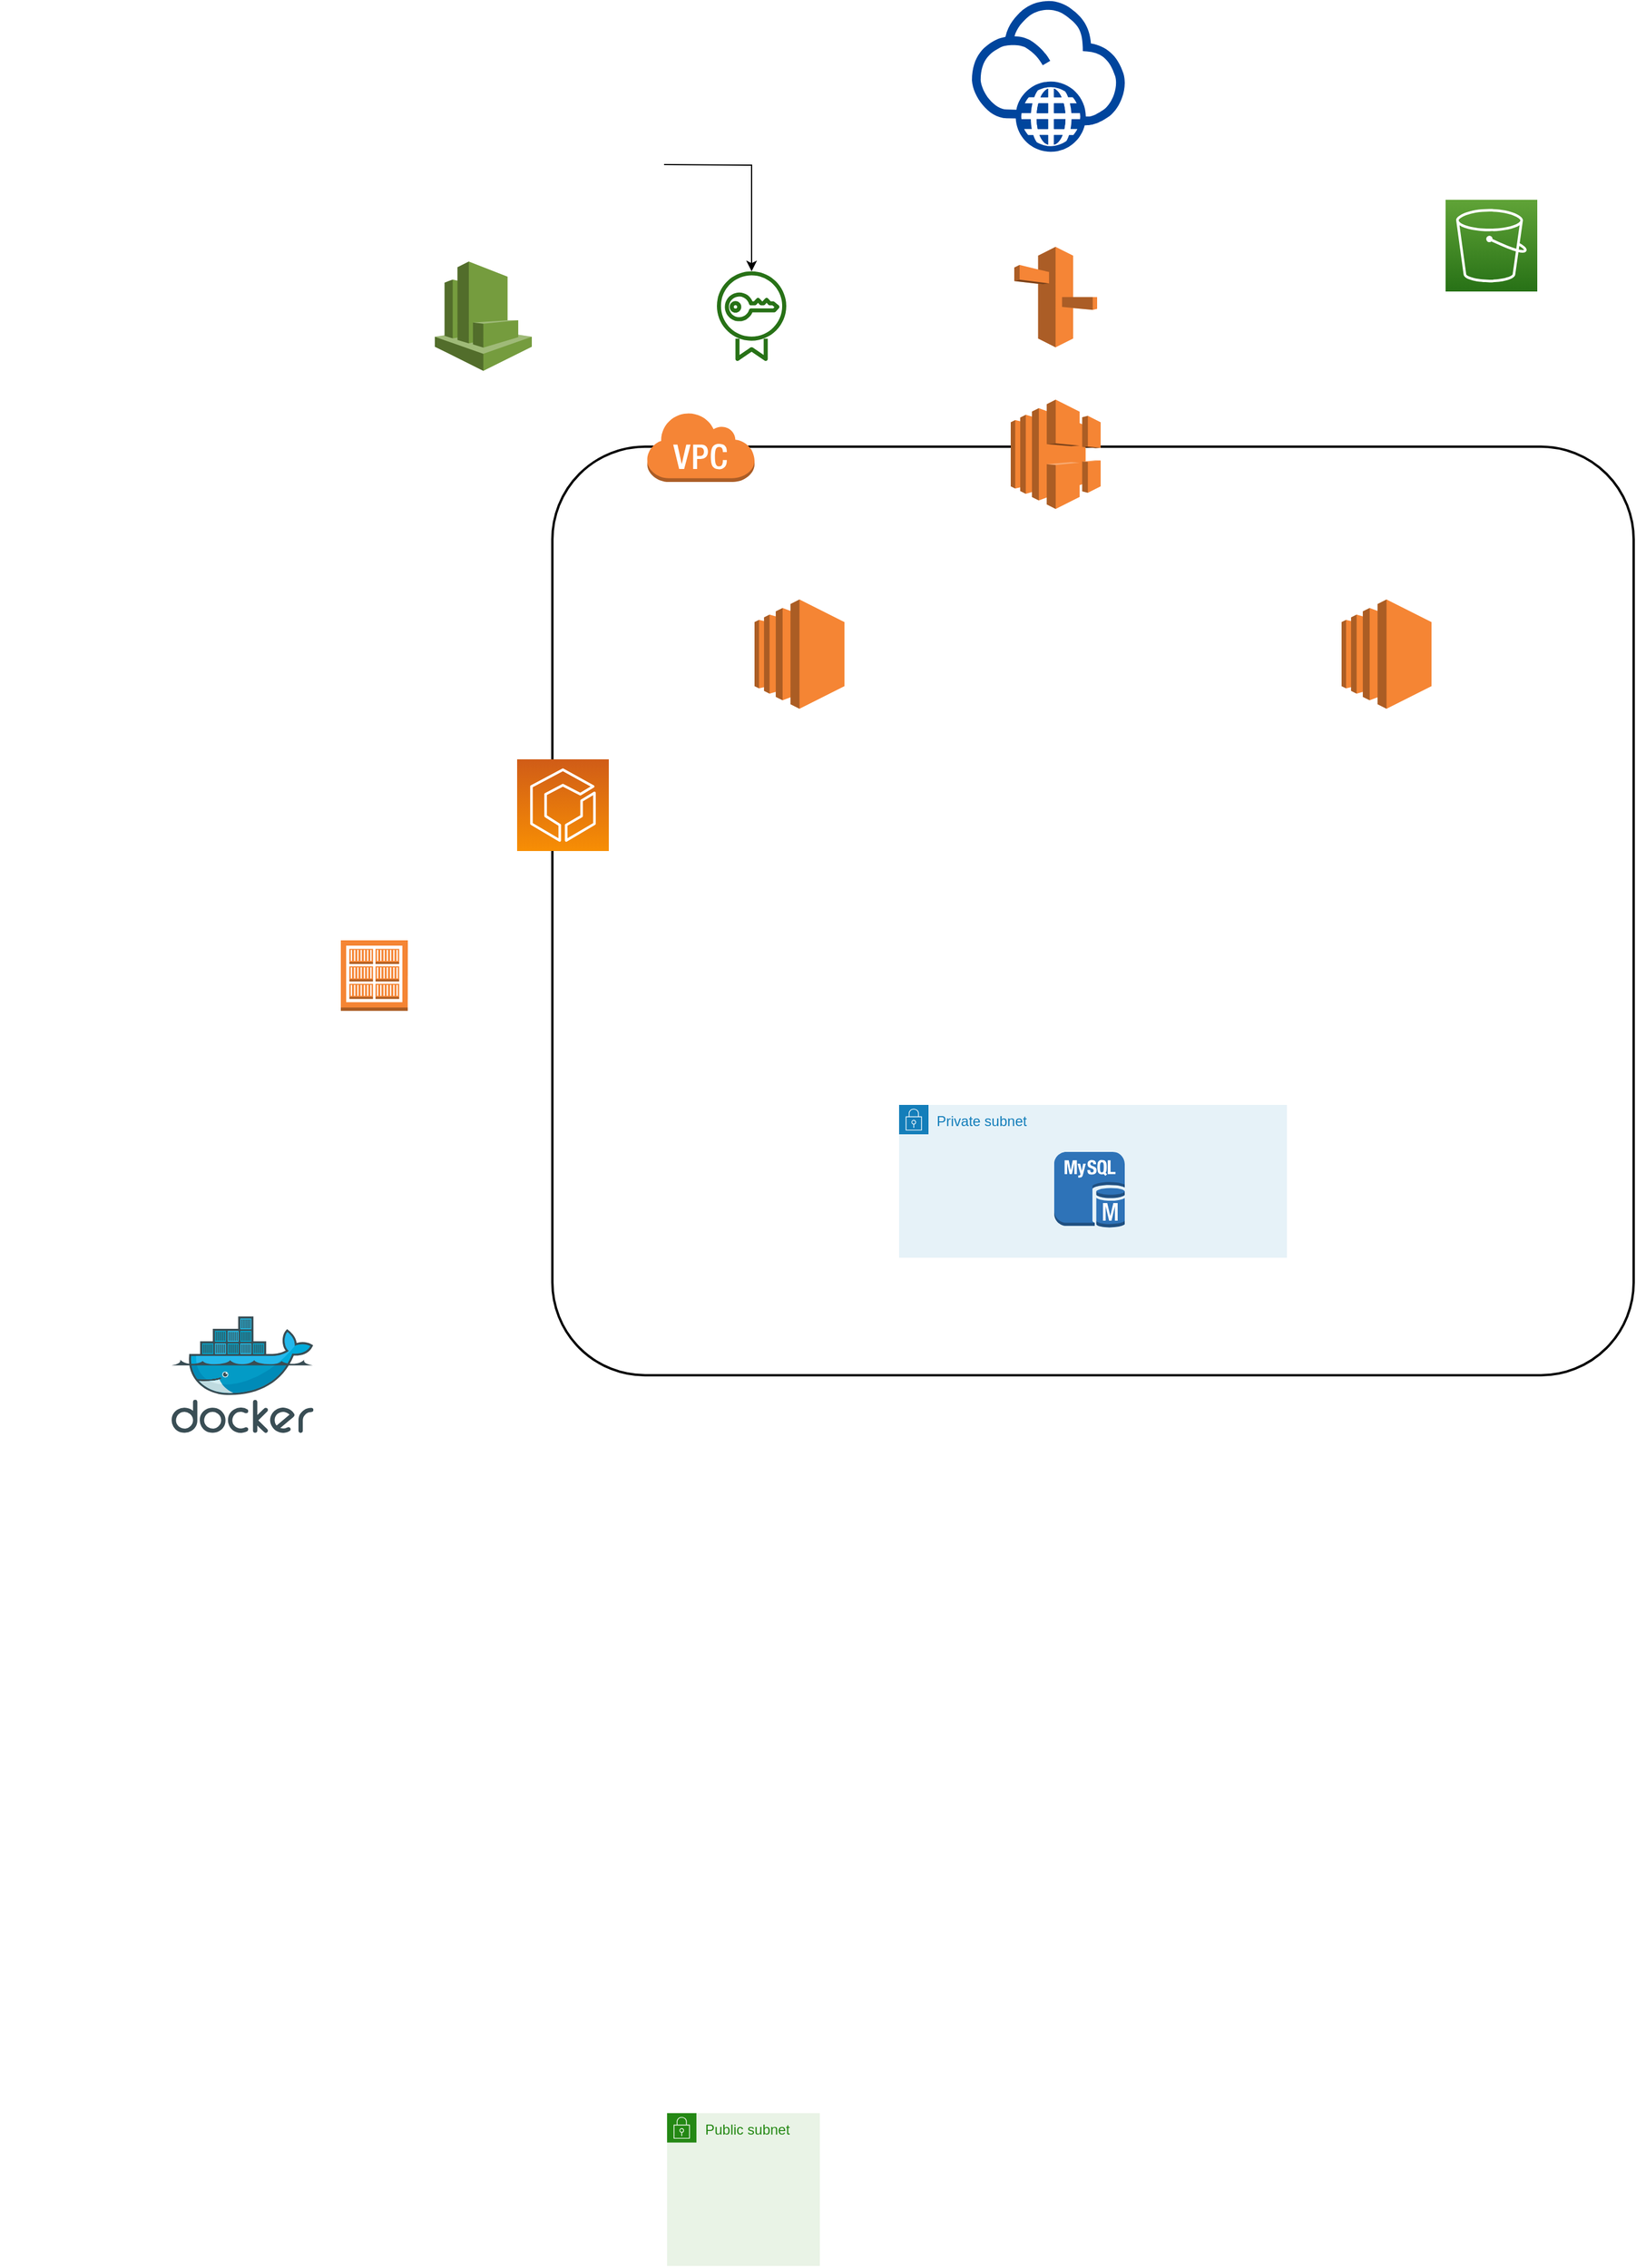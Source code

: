 <mxfile version="13.9.8" type="github" pages="2">
  <diagram id="Ht1M8jgEwFfnCIfOTk4-" name="Page-1">
    <mxGraphModel dx="4185" dy="1594" grid="1" gridSize="10" guides="1" tooltips="1" connect="1" arrows="1" fold="1" page="1" pageScale="1" pageWidth="1169" pageHeight="827" math="0" shadow="0">
      <root>
        <mxCell id="0" />
        <mxCell id="1" parent="0" />
        <mxCell id="-92ZV4daiyxFBbVo8Tsq-17" value="" style="rounded=1;arcSize=10;dashed=0;fillColor=none;gradientColor=none;strokeWidth=2;glass=0;labelBorderColor=none;labelBackgroundColor=none;labelPosition=center;verticalLabelPosition=top;align=center;verticalAlign=bottom;sketch=0;snapToPoint=0;perimeter=rectanglePerimeter;fixDash=0;autosize=0;container=0;movableLabel=0;flipV=1;flipH=0;" vertex="1" parent="1">
          <mxGeometry x="-1550" y="-350" width="920" height="790" as="geometry" />
        </mxCell>
        <mxCell id="-92ZV4daiyxFBbVo8Tsq-2" value="" style="shape=image;html=1;verticalAlign=top;verticalLabelPosition=bottom;labelBackgroundColor=#ffffff;imageAspect=0;aspect=fixed;image=https://cdn1.iconfinder.com/data/icons/logotypes/32/github-128.png" vertex="1" parent="1">
          <mxGeometry x="-2020" y="118" width="128" height="128" as="geometry" />
        </mxCell>
        <mxCell id="-92ZV4daiyxFBbVo8Tsq-3" value="" style="shape=image;html=1;verticalAlign=top;verticalLabelPosition=bottom;labelBackgroundColor=#ffffff;imageAspect=0;aspect=fixed;image=https://cdn3.iconfinder.com/data/icons/popular-services-brands-vol-2/512/ruby-on-rails-128.png;flipV=0;" vertex="1" parent="1">
          <mxGeometry x="-1370" y="-27" width="78" height="78" as="geometry" />
        </mxCell>
        <mxCell id="-92ZV4daiyxFBbVo8Tsq-5" value="" style="shape=image;imageAspect=0;aspect=fixed;verticalLabelPosition=bottom;verticalAlign=top;image=https://assets.brandfolder.com/po873r-7udt4w-b3x13z/v/3322314/view@2x.png?v=1592401197;" vertex="1" parent="1">
          <mxGeometry x="-2000.84" y="-90" width="108.84" height="90" as="geometry" />
        </mxCell>
        <mxCell id="-92ZV4daiyxFBbVo8Tsq-9" value="" style="aspect=fixed;html=1;points=[];align=center;image;fontSize=12;image=img/lib/mscae/Docker.svg;" vertex="1" parent="1">
          <mxGeometry x="-1874" y="390" width="120.73" height="99" as="geometry" />
        </mxCell>
        <mxCell id="-92ZV4daiyxFBbVo8Tsq-13" value="" style="shape=image;imageAspect=0;aspect=fixed;verticalLabelPosition=bottom;verticalAlign=top;image=https://cdn.worldvectorlogo.com/logos/nginx-1.svg;flipV=0;" vertex="1" parent="1">
          <mxGeometry x="-1369.4" y="70" width="76.8" height="60" as="geometry" />
        </mxCell>
        <mxCell id="-92ZV4daiyxFBbVo8Tsq-14" value="" style="outlineConnect=0;dashed=0;verticalLabelPosition=bottom;verticalAlign=top;align=center;html=1;shape=mxgraph.aws3.route_53;fillColor=#F58536;gradientColor=none;" vertex="1" parent="1">
          <mxGeometry x="-1157" y="-520" width="70.5" height="85.5" as="geometry" />
        </mxCell>
        <mxCell id="-92ZV4daiyxFBbVo8Tsq-18" value="" style="dashed=0;html=1;shape=mxgraph.aws3.virtual_private_cloud;fillColor=#F58536;gradientColor=none;dashed=0;" vertex="1" parent="1">
          <mxGeometry x="-1470" y="-380" width="92" height="60" as="geometry" />
        </mxCell>
        <mxCell id="-92ZV4daiyxFBbVo8Tsq-24" value="Public subnet" style="points=[[0,0],[0.25,0],[0.5,0],[0.75,0],[1,0],[1,0.25],[1,0.5],[1,0.75],[1,1],[0.75,1],[0.5,1],[0.25,1],[0,1],[0,0.75],[0,0.5],[0,0.25]];outlineConnect=0;gradientColor=none;html=1;whiteSpace=wrap;fontSize=12;fontStyle=0;shape=mxgraph.aws4.group;grIcon=mxgraph.aws4.group_security_group;grStroke=0;strokeColor=#248814;fillColor=#E9F3E6;verticalAlign=top;align=left;spacingLeft=30;fontColor=#248814;dashed=0;" vertex="1" parent="1">
          <mxGeometry x="-1452.42" y="1067.75" width="130" height="130" as="geometry" />
        </mxCell>
        <mxCell id="-92ZV4daiyxFBbVo8Tsq-25" value="Private subnet" style="points=[[0,0],[0.25,0],[0.5,0],[0.75,0],[1,0],[1,0.25],[1,0.5],[1,0.75],[1,1],[0.75,1],[0.5,1],[0.25,1],[0,1],[0,0.75],[0,0.5],[0,0.25]];outlineConnect=0;gradientColor=none;html=1;whiteSpace=wrap;fontSize=12;fontStyle=0;shape=mxgraph.aws4.group;grIcon=mxgraph.aws4.group_security_group;grStroke=0;strokeColor=#147EBA;fillColor=#E6F2F8;verticalAlign=top;align=left;spacingLeft=30;fontColor=#147EBA;dashed=0;" vertex="1" parent="1">
          <mxGeometry x="-1255" y="210" width="330" height="130" as="geometry" />
        </mxCell>
        <mxCell id="-92ZV4daiyxFBbVo8Tsq-26" value="" style="outlineConnect=0;dashed=0;verticalLabelPosition=bottom;verticalAlign=top;align=center;html=1;shape=mxgraph.aws3.mysql_db_instance;fillColor=#2E73B8;gradientColor=none;" vertex="1" parent="1">
          <mxGeometry x="-1123" y="250" width="60" height="64.5" as="geometry" />
        </mxCell>
        <mxCell id="RHOQ1kNHxqfsJFECoSCs-1" value="" style="shape=image;html=1;verticalAlign=top;verticalLabelPosition=bottom;labelBackgroundColor=#ffffff;imageAspect=0;aspect=fixed;image=https://cdn3.iconfinder.com/data/icons/social-media-2169/24/social_media_social_media_logo_docker-128.png;flipV=0;" vertex="1" parent="1">
          <mxGeometry x="-1364" y="-110" width="66" height="66" as="geometry" />
        </mxCell>
        <mxCell id="jlEHLDl-ul9Q1PUK71Qo-1" value="" style="outlineConnect=0;fontColor=#232F3E;gradientColor=#F78E04;gradientDirection=north;fillColor=#D05C17;strokeColor=#ffffff;dashed=0;verticalLabelPosition=bottom;verticalAlign=top;align=center;html=1;fontSize=12;fontStyle=0;aspect=fixed;shape=mxgraph.aws4.resourceIcon;resIcon=mxgraph.aws4.ecs;shadow=0;glass=0;labelBackgroundColor=none;sketch=0;flipV=1;flipH=0;" vertex="1" parent="1">
          <mxGeometry x="-1580" y="-84" width="78" height="78" as="geometry" />
        </mxCell>
        <mxCell id="jlEHLDl-ul9Q1PUK71Qo-3" value="" style="shape=image;html=1;verticalAlign=top;verticalLabelPosition=bottom;labelBackgroundColor=#ffffff;imageAspect=0;aspect=fixed;image=https://cdn3.iconfinder.com/data/icons/popular-services-brands-vol-2/512/ruby-on-rails-128.png" vertex="1" parent="1">
          <mxGeometry x="-880" y="-30" width="78" height="78" as="geometry" />
        </mxCell>
        <mxCell id="jlEHLDl-ul9Q1PUK71Qo-4" value="" style="shape=image;imageAspect=0;verticalLabelPosition=bottom;verticalAlign=top;image=https://cdn.worldvectorlogo.com/logos/nginx-1.svg;" vertex="1" parent="1">
          <mxGeometry x="-879.4" y="70" width="76.8" height="60" as="geometry" />
        </mxCell>
        <mxCell id="jlEHLDl-ul9Q1PUK71Qo-2" value="" style="shape=image;html=1;verticalAlign=top;verticalLabelPosition=bottom;labelBackgroundColor=#ffffff;imageAspect=0;aspect=fixed;image=https://cdn3.iconfinder.com/data/icons/social-media-2169/24/social_media_social_media_logo_docker-128.png;flipH=0;" vertex="1" parent="1">
          <mxGeometry x="-874" y="-120" width="66" height="66" as="geometry" />
        </mxCell>
        <mxCell id="lxxGfoW4XNc-P3xgCcky-7" value="" style="shape=image;html=1;verticalAlign=top;verticalLabelPosition=bottom;labelBackgroundColor=#ffffff;imageAspect=0;aspect=fixed;image=https://cdn3.iconfinder.com/data/icons/popular-services-brands-vol-2/512/ruby-on-rails-128.png;flipV=0;" vertex="1" parent="1">
          <mxGeometry x="-1880" y="530" width="78" height="78" as="geometry" />
        </mxCell>
        <mxCell id="lxxGfoW4XNc-P3xgCcky-8" value="" style="shape=image;imageAspect=0;aspect=fixed;verticalLabelPosition=bottom;verticalAlign=top;image=https://cdn.worldvectorlogo.com/logos/nginx-1.svg;flipV=0;" vertex="1" parent="1">
          <mxGeometry x="-1760" y="539" width="76.8" height="60" as="geometry" />
        </mxCell>
        <mxCell id="lxxGfoW4XNc-P3xgCcky-9" value="" style="outlineConnect=0;dashed=0;verticalLabelPosition=bottom;verticalAlign=top;align=center;html=1;shape=mxgraph.aws3.ecr_registry;fillColor=#F58534;gradientColor=none;shadow=0;glass=0;labelBackgroundColor=none;sketch=0;strokeWidth=2;" vertex="1" parent="1">
          <mxGeometry x="-1730" y="70" width="57" height="60" as="geometry" />
        </mxCell>
        <mxCell id="bph49K7Mzzs8DdBQtOgR-1" value="" style="outlineConnect=0;dashed=0;verticalLabelPosition=bottom;verticalAlign=top;align=center;html=1;shape=mxgraph.aws3.elastic_load_balancing;fillColor=#F58534;gradientColor=none;shadow=0;glass=0;labelBackgroundColor=none;sketch=0;strokeWidth=2;" vertex="1" parent="1">
          <mxGeometry x="-1160" y="-390" width="76.5" height="93" as="geometry" />
        </mxCell>
        <mxCell id="fsl5It5RxCy6fuQqxd1V-2" value="" style="aspect=fixed;perimeter=ellipsePerimeter;html=1;align=center;shadow=0;dashed=0;fontColor=#4277BB;labelBackgroundColor=#ffffff;fontSize=12;spacingTop=3;image;image=img/lib/ibm/vpc/Internet.svg;glass=0;sketch=0;strokeWidth=2;fillColor=#ffffff;gradientColor=none;" vertex="1" parent="1">
          <mxGeometry x="-1193" y="-730" width="130" height="130" as="geometry" />
        </mxCell>
        <mxCell id="fsl5It5RxCy6fuQqxd1V-4" value="" style="outlineConnect=0;fontColor=#232F3E;gradientColor=none;fillColor=#277116;strokeColor=none;dashed=0;verticalLabelPosition=bottom;verticalAlign=top;align=center;html=1;fontSize=12;fontStyle=0;aspect=fixed;pointerEvents=1;shape=mxgraph.aws4.certificate_manager;shadow=0;glass=0;labelBackgroundColor=none;sketch=0;" vertex="1" parent="1">
          <mxGeometry x="-1410" y="-500" width="59" height="78" as="geometry" />
        </mxCell>
        <mxCell id="fsl5It5RxCy6fuQqxd1V-5" value="" style="outlineConnect=0;dashed=0;verticalLabelPosition=bottom;verticalAlign=top;align=center;html=1;shape=mxgraph.aws3.cloudwatch;fillColor=#759C3E;gradientColor=none;shadow=0;glass=0;labelBackgroundColor=none;sketch=0;strokeWidth=2;" vertex="1" parent="1">
          <mxGeometry x="-1650" y="-507.5" width="82.5" height="93" as="geometry" />
        </mxCell>
        <mxCell id="fsl5It5RxCy6fuQqxd1V-7" value="" style="edgeStyle=orthogonalEdgeStyle;rounded=0;orthogonalLoop=1;jettySize=auto;html=1;" edge="1" parent="1" target="fsl5It5RxCy6fuQqxd1V-4">
          <mxGeometry relative="1" as="geometry">
            <mxPoint x="-1455" y="-590" as="sourcePoint" />
          </mxGeometry>
        </mxCell>
        <mxCell id="fsl5It5RxCy6fuQqxd1V-9" value="" style="outlineConnect=0;fontColor=#232F3E;gradientColor=#60A337;gradientDirection=north;fillColor=#277116;strokeColor=#ffffff;dashed=0;verticalLabelPosition=bottom;verticalAlign=top;align=center;html=1;fontSize=12;fontStyle=0;aspect=fixed;shape=mxgraph.aws4.resourceIcon;resIcon=mxgraph.aws4.s3;shadow=0;glass=0;labelBackgroundColor=none;sketch=0;" vertex="1" parent="1">
          <mxGeometry x="-790" y="-560" width="78" height="78" as="geometry" />
        </mxCell>
        <mxCell id="zYTiAQbcIrIkLb4M1rUa-1" value="" style="outlineConnect=0;dashed=0;verticalLabelPosition=bottom;verticalAlign=top;align=center;html=1;shape=mxgraph.aws3.ec2;fillColor=#F58534;gradientColor=none;shadow=0;glass=0;labelBackgroundColor=none;sketch=0;strokeWidth=2;" vertex="1" parent="1">
          <mxGeometry x="-1378" y="-220" width="76.5" height="93" as="geometry" />
        </mxCell>
        <mxCell id="zYTiAQbcIrIkLb4M1rUa-2" value="" style="outlineConnect=0;dashed=0;verticalLabelPosition=bottom;verticalAlign=top;align=center;html=1;shape=mxgraph.aws3.ec2;fillColor=#F58534;gradientColor=none;shadow=0;glass=0;labelBackgroundColor=none;sketch=0;strokeWidth=2;" vertex="1" parent="1">
          <mxGeometry x="-878.5" y="-220" width="76.5" height="93" as="geometry" />
        </mxCell>
      </root>
    </mxGraphModel>
  </diagram>
  <diagram id="z92bab9wf8--5bxln02p" name="Page-2">
    <mxGraphModel dx="1935" dy="460" grid="1" gridSize="10" guides="1" tooltips="1" connect="1" arrows="1" fold="1" page="1" pageScale="1" pageWidth="827" pageHeight="1169" math="0" shadow="0">
      <root>
        <mxCell id="-ivl8A8YhL6A30Lmzu8i-0" />
        <mxCell id="-ivl8A8YhL6A30Lmzu8i-1" parent="-ivl8A8YhL6A30Lmzu8i-0" />
        <mxCell id="-ivl8A8YhL6A30Lmzu8i-2" value="" style="shape=image;imageAspect=0;aspect=fixed;verticalLabelPosition=bottom;verticalAlign=top;image=https://qiita-user-contents.imgix.net/https%3A%2F%2Fqiita-image-store.s3.ap-northeast-1.amazonaws.com%2F0%2F303093%2Fb6990f1d-9b29-da5c-aa14-e25234d63c39.png?ixlib=rb-1.2.2&amp;auto=format&amp;gif-q=60&amp;q=75&amp;w=1400&amp;fit=max&amp;s=59c13ddfa68b8c05df4af0c0118b09a4;" vertex="1" parent="-ivl8A8YhL6A30Lmzu8i-1">
          <mxGeometry x="40" y="30" width="335.89" height="270" as="geometry" />
        </mxCell>
        <mxCell id="pZJ2bOHo9bR8bqc-_nNZ-0" value="" style="shape=image;imageAspect=0;aspect=fixed;verticalLabelPosition=bottom;verticalAlign=top;image=https://engineers.weddingpark.co.jp/wp-content/uploads/2018/06/%E3%82%B9%E3%82%AF%E3%83%AA%E3%83%BC%E3%83%B3%E3%82%B7%E3%83%A7%E3%83%83%E3%83%88-2018-06-19-10.09.42.png;" vertex="1" parent="-ivl8A8YhL6A30Lmzu8i-1">
          <mxGeometry x="420" y="20" width="470" height="312.73" as="geometry" />
        </mxCell>
        <mxCell id="pZJ2bOHo9bR8bqc-_nNZ-1" value="" style="shape=image;imageAspect=0;aspect=fixed;verticalLabelPosition=bottom;verticalAlign=top;image=https://user-images.githubusercontent.com/48108735/62868041-ae8c3100-bd4f-11e9-87a3-9af880a5c2c2.png;" vertex="1" parent="-ivl8A8YhL6A30Lmzu8i-1">
          <mxGeometry x="-10" y="340" width="520" height="403" as="geometry" />
        </mxCell>
        <mxCell id="ylb_CQy5ygpK4mYqSWBx-0" value="" style="shape=image;imageAspect=0;aspect=fixed;verticalLabelPosition=bottom;verticalAlign=top;image=https://qiita-user-contents.imgix.net/https%3A%2F%2Fqiita-image-store.s3.ap-northeast-1.amazonaws.com%2F0%2F131949%2F0252749a-67e6-6e53-02c7-0fe56e9b1c33.png?ixlib=rb-1.2.2&amp;auto=format&amp;gif-q=60&amp;q=75&amp;w=1400&amp;fit=max&amp;s=2706d86f859f19166c8e6d1f0c0627f7;" vertex="1" parent="-ivl8A8YhL6A30Lmzu8i-1">
          <mxGeometry x="510" y="400" width="395.89" height="223.07" as="geometry" />
        </mxCell>
      </root>
    </mxGraphModel>
  </diagram>
</mxfile>

